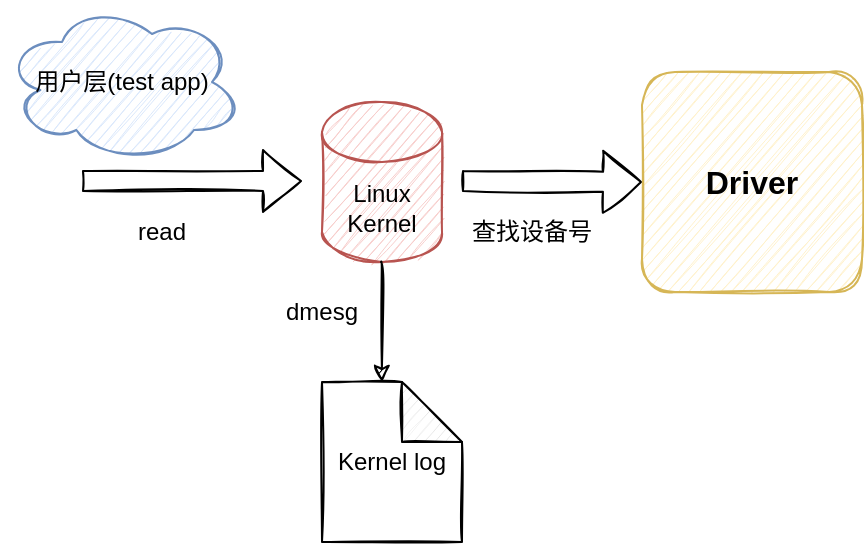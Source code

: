 <mxfile version="16.6.4" type="github">
  <diagram id="HF-8SYFIDRuu70m_HSBS" name="Page-1">
    <mxGraphModel dx="782" dy="482" grid="0" gridSize="10" guides="1" tooltips="1" connect="1" arrows="1" fold="1" page="1" pageScale="1" pageWidth="827" pageHeight="1169" math="0" shadow="0">
      <root>
        <mxCell id="0" />
        <mxCell id="1" parent="0" />
        <mxCell id="kcFeJKtu7dGenJxTlEV0-1" value="Linux&lt;br&gt;Kernel" style="shape=cylinder3;whiteSpace=wrap;html=1;boundedLbl=1;backgroundOutline=1;size=15;fillColor=#f8cecc;strokeColor=#b85450;rounded=1;sketch=1;" vertex="1" parent="1">
          <mxGeometry x="230" y="330" width="60" height="80" as="geometry" />
        </mxCell>
        <mxCell id="kcFeJKtu7dGenJxTlEV0-2" value="用户层(test app)" style="ellipse;shape=cloud;whiteSpace=wrap;html=1;fillColor=#dae8fc;strokeColor=#6c8ebf;rounded=1;sketch=1;" vertex="1" parent="1">
          <mxGeometry x="70" y="280" width="120" height="80" as="geometry" />
        </mxCell>
        <mxCell id="kcFeJKtu7dGenJxTlEV0-3" value="" style="shape=flexArrow;endArrow=classic;html=1;rounded=1;curved=1;sketch=1;" edge="1" parent="1">
          <mxGeometry width="50" height="50" relative="1" as="geometry">
            <mxPoint x="110" y="369.5" as="sourcePoint" />
            <mxPoint x="220" y="369.5" as="targetPoint" />
          </mxGeometry>
        </mxCell>
        <mxCell id="kcFeJKtu7dGenJxTlEV0-4" value="read" style="text;html=1;strokeColor=none;fillColor=none;align=center;verticalAlign=middle;whiteSpace=wrap;rounded=1;sketch=1;" vertex="1" parent="1">
          <mxGeometry x="120" y="380" width="60" height="30" as="geometry" />
        </mxCell>
        <mxCell id="kcFeJKtu7dGenJxTlEV0-5" value="" style="shape=flexArrow;endArrow=classic;html=1;rounded=1;curved=1;sketch=1;" edge="1" parent="1">
          <mxGeometry width="50" height="50" relative="1" as="geometry">
            <mxPoint x="300" y="369.5" as="sourcePoint" />
            <mxPoint x="390" y="370" as="targetPoint" />
          </mxGeometry>
        </mxCell>
        <mxCell id="kcFeJKtu7dGenJxTlEV0-6" value="查找设备号" style="text;html=1;strokeColor=none;fillColor=none;align=center;verticalAlign=middle;whiteSpace=wrap;rounded=1;sketch=1;" vertex="1" parent="1">
          <mxGeometry x="300" y="380" width="70" height="30" as="geometry" />
        </mxCell>
        <mxCell id="kcFeJKtu7dGenJxTlEV0-9" value="" style="endArrow=classic;html=1;rounded=1;curved=1;sketch=1;" edge="1" parent="1">
          <mxGeometry width="50" height="50" relative="1" as="geometry">
            <mxPoint x="259.5" y="410" as="sourcePoint" />
            <mxPoint x="260" y="470" as="targetPoint" />
          </mxGeometry>
        </mxCell>
        <mxCell id="kcFeJKtu7dGenJxTlEV0-10" value="dmesg" style="text;html=1;strokeColor=none;fillColor=none;align=center;verticalAlign=middle;whiteSpace=wrap;rounded=1;sketch=1;" vertex="1" parent="1">
          <mxGeometry x="200" y="420" width="60" height="30" as="geometry" />
        </mxCell>
        <mxCell id="kcFeJKtu7dGenJxTlEV0-11" value="&lt;span&gt;Kernel log&lt;/span&gt;" style="shape=note;whiteSpace=wrap;html=1;backgroundOutline=1;darkOpacity=0.05;rounded=1;sketch=1;" vertex="1" parent="1">
          <mxGeometry x="230" y="470" width="70" height="80" as="geometry" />
        </mxCell>
        <mxCell id="kcFeJKtu7dGenJxTlEV0-17" value="&lt;b&gt;&lt;font style=&quot;font-size: 16px&quot;&gt;Driver&lt;/font&gt;&lt;/b&gt;" style="whiteSpace=wrap;html=1;aspect=fixed;fillColor=#fff2cc;strokeColor=#d6b656;rounded=1;sketch=1;" vertex="1" parent="1">
          <mxGeometry x="390" y="315" width="110" height="110" as="geometry" />
        </mxCell>
      </root>
    </mxGraphModel>
  </diagram>
</mxfile>
